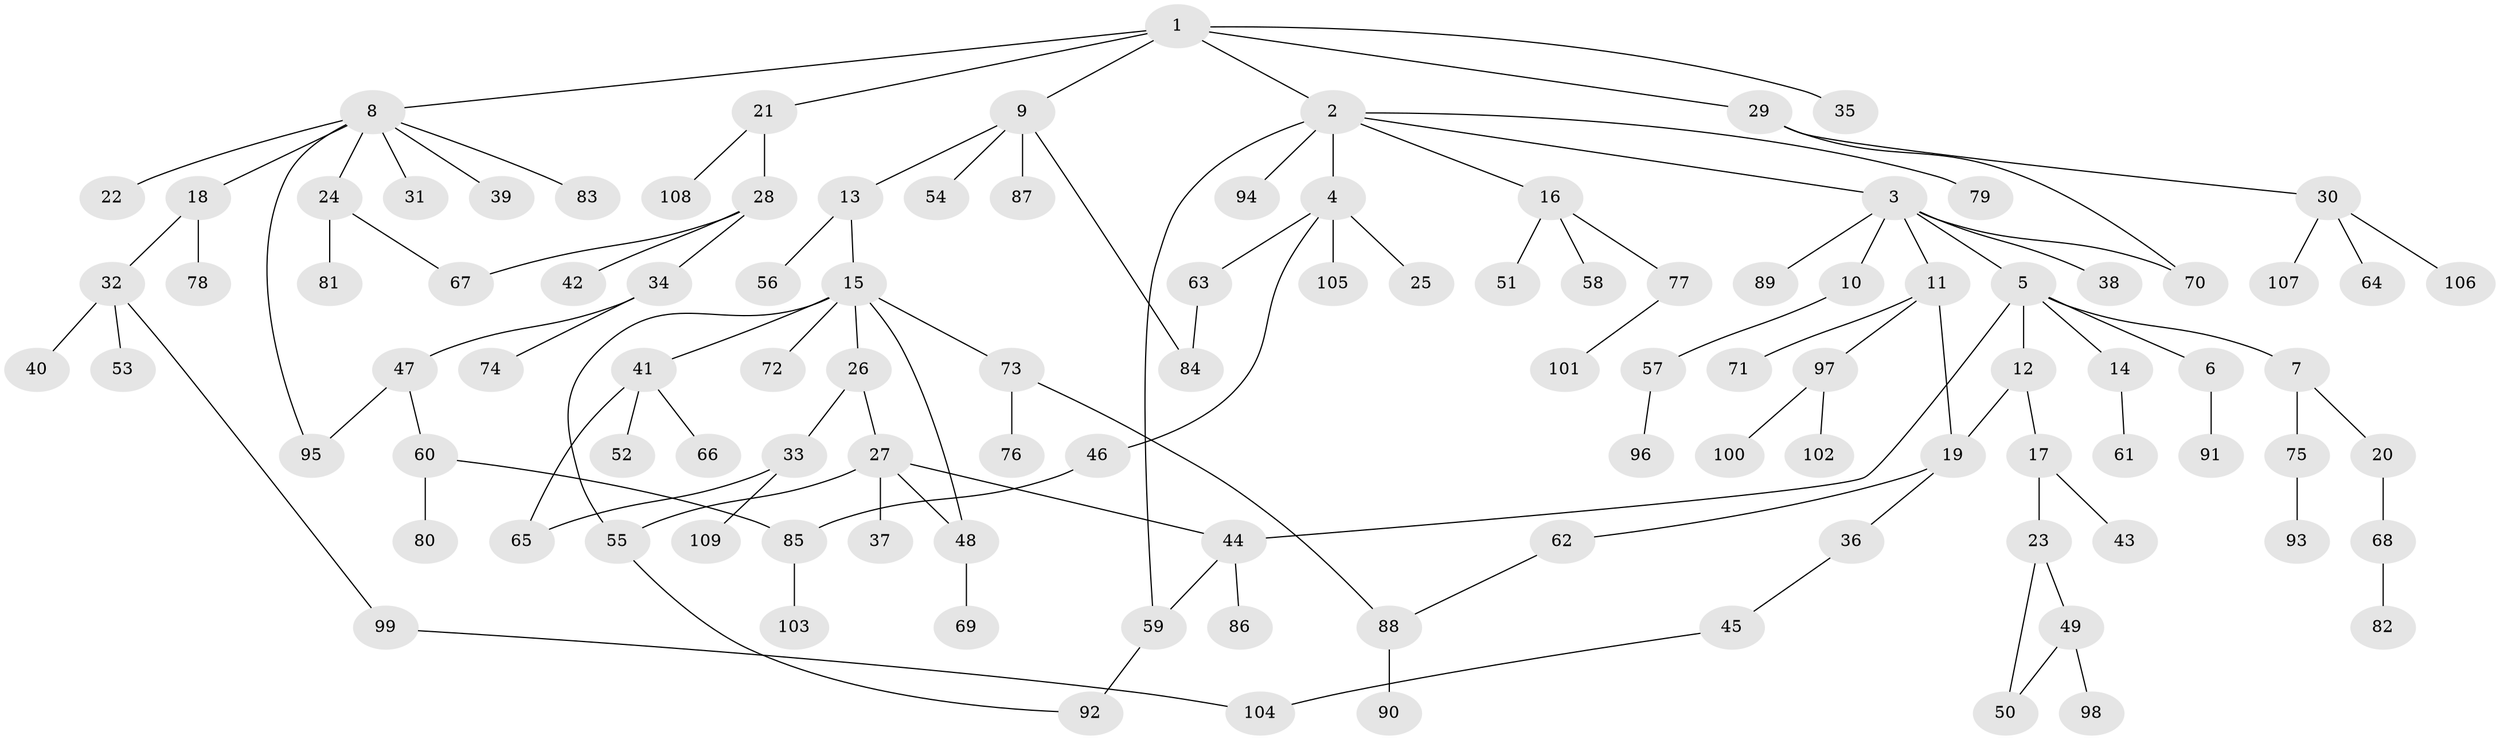 // coarse degree distribution, {6: 0.06060606060606061, 3: 0.22727272727272727, 4: 0.06060606060606061, 2: 0.30303030303030304, 1: 0.3181818181818182, 5: 0.015151515151515152, 7: 0.015151515151515152}
// Generated by graph-tools (version 1.1) at 2025/36/03/04/25 23:36:12]
// undirected, 109 vertices, 123 edges
graph export_dot {
  node [color=gray90,style=filled];
  1;
  2;
  3;
  4;
  5;
  6;
  7;
  8;
  9;
  10;
  11;
  12;
  13;
  14;
  15;
  16;
  17;
  18;
  19;
  20;
  21;
  22;
  23;
  24;
  25;
  26;
  27;
  28;
  29;
  30;
  31;
  32;
  33;
  34;
  35;
  36;
  37;
  38;
  39;
  40;
  41;
  42;
  43;
  44;
  45;
  46;
  47;
  48;
  49;
  50;
  51;
  52;
  53;
  54;
  55;
  56;
  57;
  58;
  59;
  60;
  61;
  62;
  63;
  64;
  65;
  66;
  67;
  68;
  69;
  70;
  71;
  72;
  73;
  74;
  75;
  76;
  77;
  78;
  79;
  80;
  81;
  82;
  83;
  84;
  85;
  86;
  87;
  88;
  89;
  90;
  91;
  92;
  93;
  94;
  95;
  96;
  97;
  98;
  99;
  100;
  101;
  102;
  103;
  104;
  105;
  106;
  107;
  108;
  109;
  1 -- 2;
  1 -- 8;
  1 -- 9;
  1 -- 21;
  1 -- 29;
  1 -- 35;
  2 -- 3;
  2 -- 4;
  2 -- 16;
  2 -- 79;
  2 -- 94;
  2 -- 59;
  3 -- 5;
  3 -- 10;
  3 -- 11;
  3 -- 38;
  3 -- 70;
  3 -- 89;
  4 -- 25;
  4 -- 46;
  4 -- 63;
  4 -- 105;
  5 -- 6;
  5 -- 7;
  5 -- 12;
  5 -- 14;
  5 -- 44;
  6 -- 91;
  7 -- 20;
  7 -- 75;
  8 -- 18;
  8 -- 22;
  8 -- 24;
  8 -- 31;
  8 -- 39;
  8 -- 83;
  8 -- 95;
  9 -- 13;
  9 -- 54;
  9 -- 84;
  9 -- 87;
  10 -- 57;
  11 -- 71;
  11 -- 97;
  11 -- 19;
  12 -- 17;
  12 -- 19;
  13 -- 15;
  13 -- 56;
  14 -- 61;
  15 -- 26;
  15 -- 41;
  15 -- 48;
  15 -- 72;
  15 -- 73;
  15 -- 55;
  16 -- 51;
  16 -- 58;
  16 -- 77;
  17 -- 23;
  17 -- 43;
  18 -- 32;
  18 -- 78;
  19 -- 36;
  19 -- 62;
  20 -- 68;
  21 -- 28;
  21 -- 108;
  23 -- 49;
  23 -- 50;
  24 -- 81;
  24 -- 67;
  26 -- 27;
  26 -- 33;
  27 -- 37;
  27 -- 44;
  27 -- 55;
  27 -- 48;
  28 -- 34;
  28 -- 42;
  28 -- 67;
  29 -- 30;
  29 -- 70;
  30 -- 64;
  30 -- 106;
  30 -- 107;
  32 -- 40;
  32 -- 53;
  32 -- 99;
  33 -- 65;
  33 -- 109;
  34 -- 47;
  34 -- 74;
  36 -- 45;
  41 -- 52;
  41 -- 66;
  41 -- 65;
  44 -- 59;
  44 -- 86;
  45 -- 104;
  46 -- 85;
  47 -- 60;
  47 -- 95;
  48 -- 69;
  49 -- 98;
  49 -- 50;
  55 -- 92;
  57 -- 96;
  59 -- 92;
  60 -- 80;
  60 -- 85;
  62 -- 88;
  63 -- 84;
  68 -- 82;
  73 -- 76;
  73 -- 88;
  75 -- 93;
  77 -- 101;
  85 -- 103;
  88 -- 90;
  97 -- 100;
  97 -- 102;
  99 -- 104;
}
